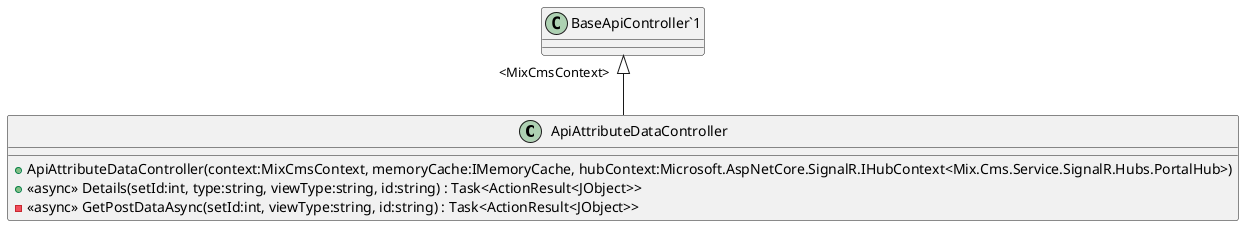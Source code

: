 @startuml
class ApiAttributeDataController {
    + ApiAttributeDataController(context:MixCmsContext, memoryCache:IMemoryCache, hubContext:Microsoft.AspNetCore.SignalR.IHubContext<Mix.Cms.Service.SignalR.Hubs.PortalHub>)
    + <<async>> Details(setId:int, type:string, viewType:string, id:string) : Task<ActionResult<JObject>>
    - <<async>> GetPostDataAsync(setId:int, viewType:string, id:string) : Task<ActionResult<JObject>>
}
"BaseApiController`1" "<MixCmsContext>" <|-- ApiAttributeDataController
@enduml
